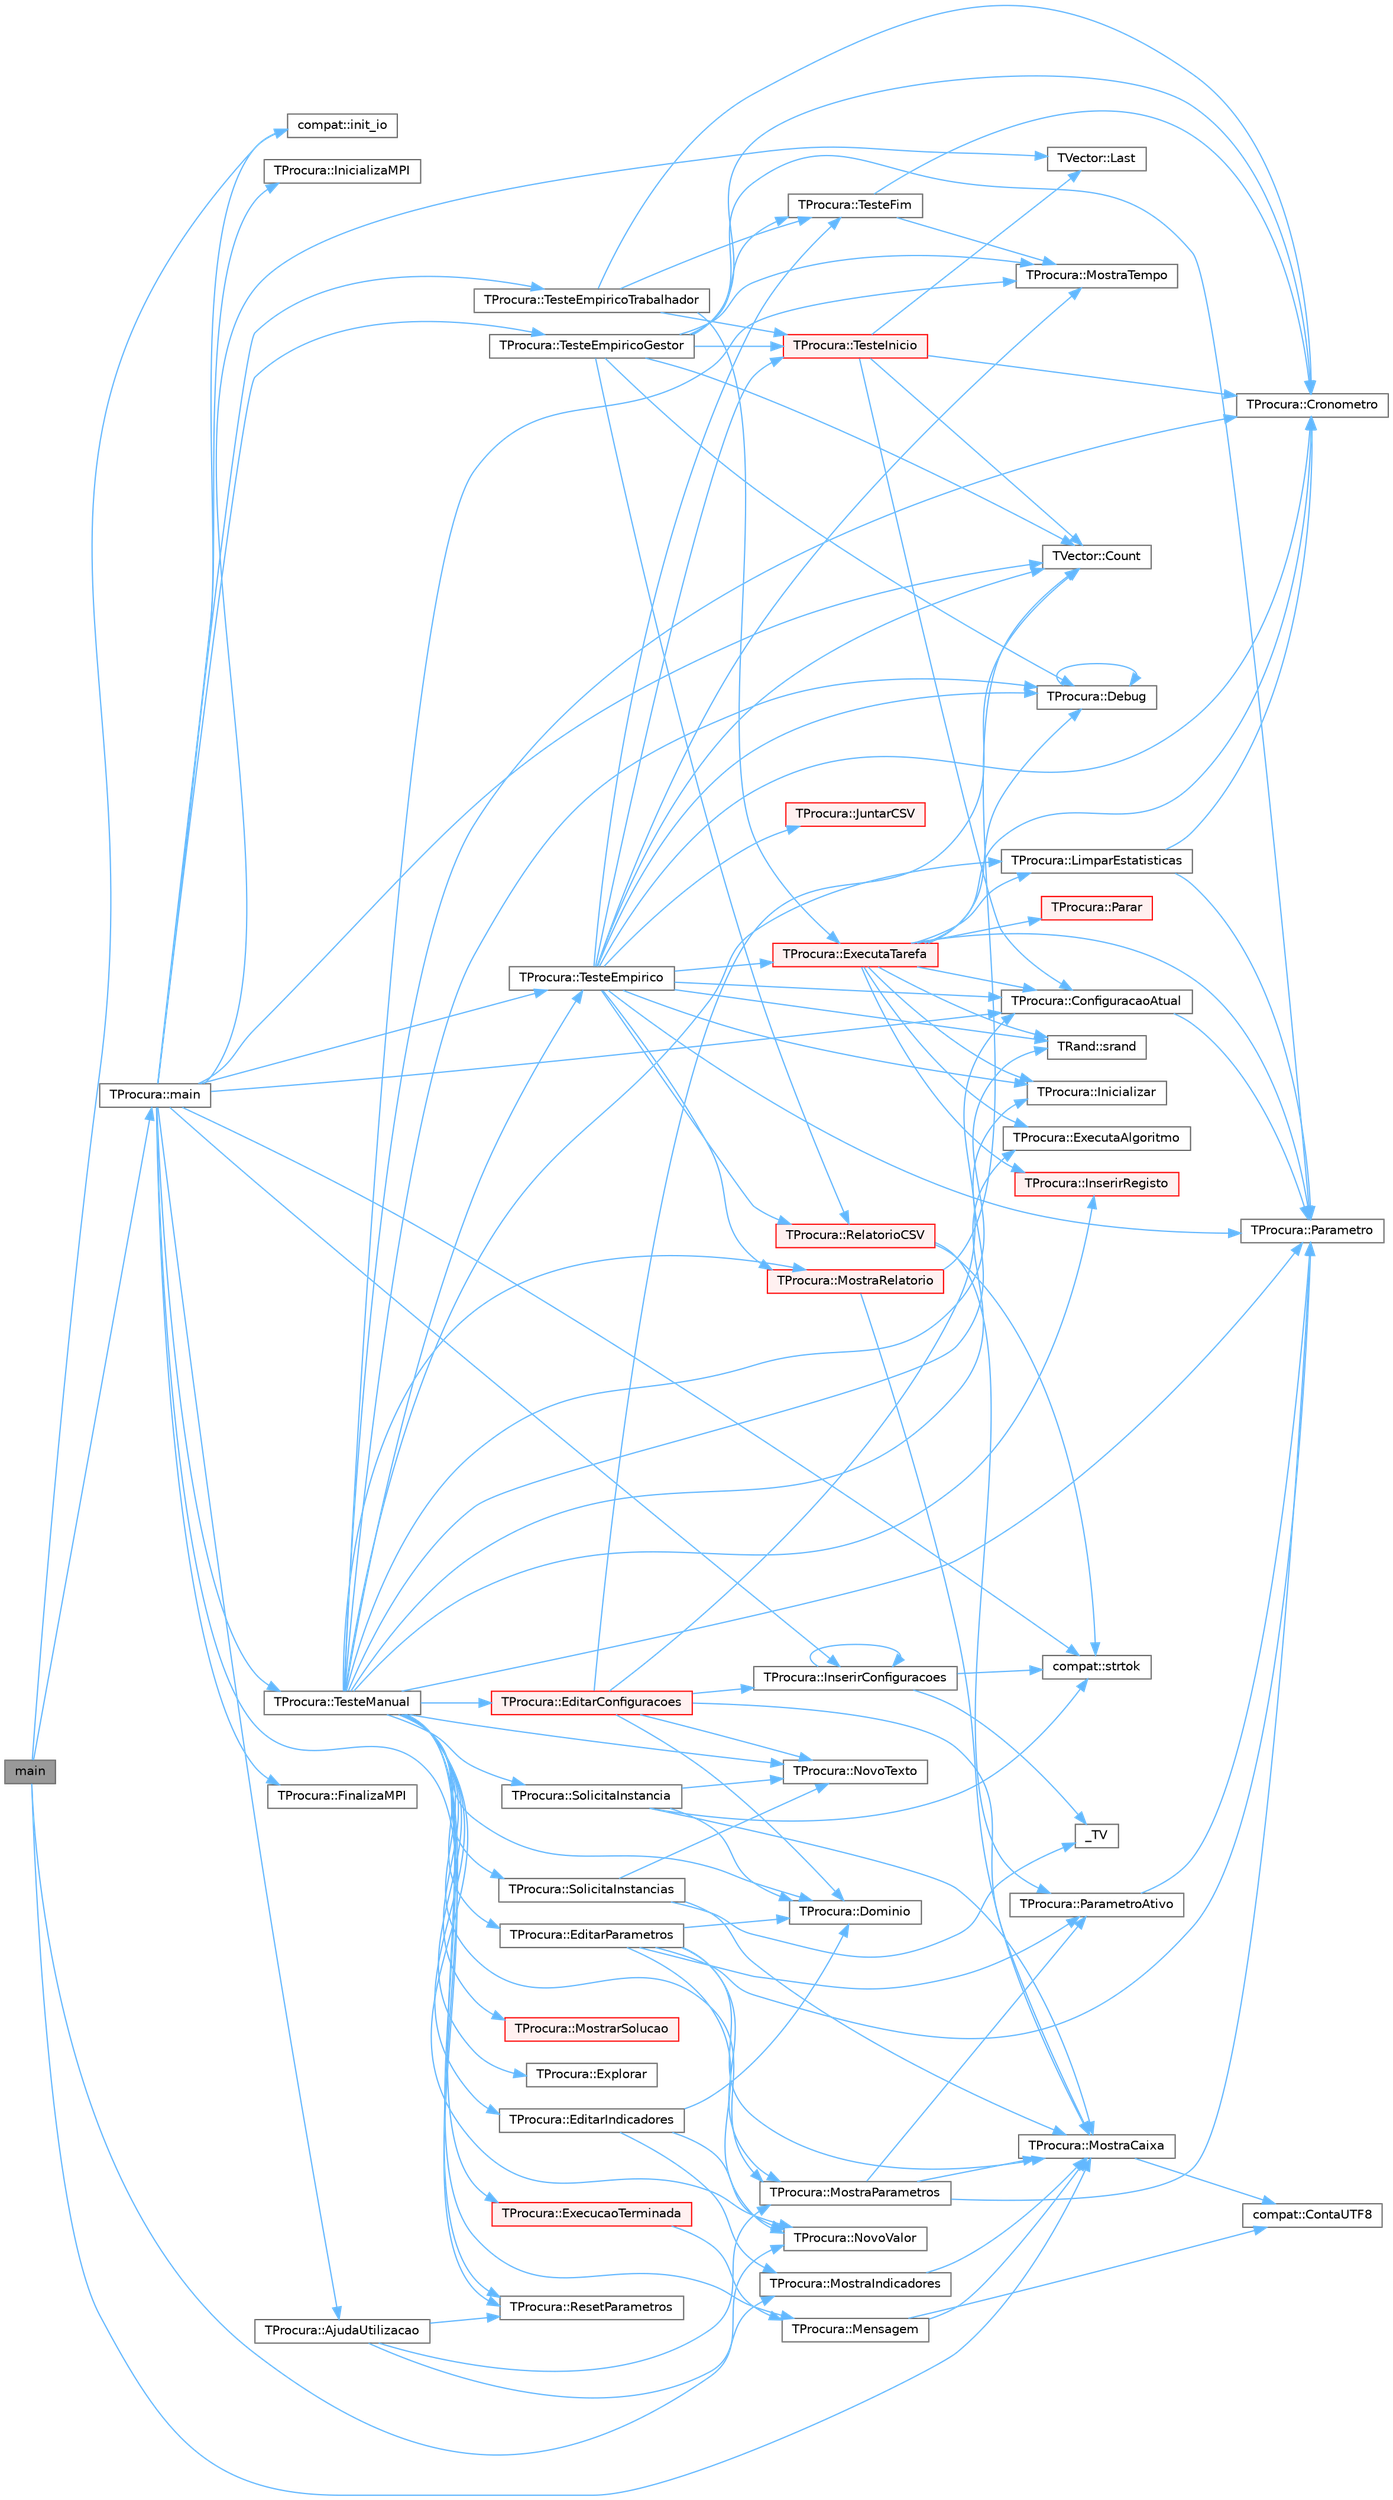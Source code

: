 digraph "main"
{
 // LATEX_PDF_SIZE
  bgcolor="transparent";
  edge [fontname=Helvetica,fontsize=10,labelfontname=Helvetica,labelfontsize=10];
  node [fontname=Helvetica,fontsize=10,shape=box,height=0.2,width=0.4];
  rankdir="LR";
  Node1 [id="Node000001",label="main",height=0.2,width=0.4,color="gray40", fillcolor="grey60", style="filled", fontcolor="black",tooltip=" "];
  Node1 -> Node2 [id="edge1_Node000001_Node000002",color="steelblue1",style="solid",tooltip=" "];
  Node2 [id="Node000002",label="compat::init_io",height=0.2,width=0.4,color="grey40", fillcolor="white", style="filled",URL="$namespacecompat.html#a4458d9a13083e2a6ae1b6c659c4043cc",tooltip=" "];
  Node1 -> Node3 [id="edge2_Node000001_Node000003",color="steelblue1",style="solid",tooltip=" "];
  Node3 [id="Node000003",label="TProcura::main",height=0.2,width=0.4,color="grey40", fillcolor="white", style="filled",URL="$classTProcura.html#aad1499e49cf6757569aeabd9c3fb2a8c",tooltip="Inicializa a interação com o utilizador."];
  Node3 -> Node4 [id="edge3_Node000003_Node000004",color="steelblue1",style="solid",tooltip=" "];
  Node4 [id="Node000004",label="TProcura::AjudaUtilizacao",height=0.2,width=0.4,color="grey40", fillcolor="white", style="filled",URL="$classTProcura.html#adc4d653fe0feb6033083adc5d19e7fb5",tooltip="Mostra ajuda de utilização do programa."];
  Node4 -> Node5 [id="edge4_Node000004_Node000005",color="steelblue1",style="solid",tooltip=" "];
  Node5 [id="Node000005",label="TProcura::MostraIndicadores",height=0.2,width=0.4,color="grey40", fillcolor="white", style="filled",URL="$classTProcura.html#a99f5cf1c59ce543a58d802a1ac907299",tooltip="Mostra os indicadores definidos."];
  Node5 -> Node6 [id="edge5_Node000005_Node000006",color="steelblue1",style="solid",tooltip=" "];
  Node6 [id="Node000006",label="TProcura::MostraCaixa",height=0.2,width=0.4,color="grey40", fillcolor="white", style="filled",URL="$classTProcura.html#a3496857ee1a91785fbb6ad45f5e9ddea",tooltip=" "];
  Node6 -> Node7 [id="edge6_Node000006_Node000007",color="steelblue1",style="solid",tooltip=" "];
  Node7 [id="Node000007",label="compat::ContaUTF8",height=0.2,width=0.4,color="grey40", fillcolor="white", style="filled",URL="$namespacecompat.html#a2cc00022a29bc0fc08165228956a10f5",tooltip=" "];
  Node4 -> Node8 [id="edge7_Node000004_Node000008",color="steelblue1",style="solid",tooltip=" "];
  Node8 [id="Node000008",label="TProcura::MostraParametros",height=0.2,width=0.4,color="grey40", fillcolor="white", style="filled",URL="$classTProcura.html#ae7fa07f03b8e5a201e35023ba7724b82",tooltip="Mostra os parâmetros atuais."];
  Node8 -> Node6 [id="edge8_Node000008_Node000006",color="steelblue1",style="solid",tooltip=" "];
  Node8 -> Node9 [id="edge9_Node000008_Node000009",color="steelblue1",style="solid",tooltip=" "];
  Node9 [id="Node000009",label="TProcura::Parametro",height=0.2,width=0.4,color="grey40", fillcolor="white", style="filled",URL="$classTProcura.html#a0e9e692f29af8a5d5279a8647c800437",tooltip=" "];
  Node8 -> Node10 [id="edge10_Node000008_Node000010",color="steelblue1",style="solid",tooltip=" "];
  Node10 [id="Node000010",label="TProcura::ParametroAtivo",height=0.2,width=0.4,color="grey40", fillcolor="white", style="filled",URL="$classTProcura.html#a816897a3f52c463e9ba30df3fd41dd6e",tooltip=" "];
  Node10 -> Node9 [id="edge11_Node000010_Node000009",color="steelblue1",style="solid",tooltip=" "];
  Node4 -> Node11 [id="edge12_Node000004_Node000011",color="steelblue1",style="solid",tooltip=" "];
  Node11 [id="Node000011",label="TProcura::ResetParametros",height=0.2,width=0.4,color="grey40", fillcolor="white", style="filled",URL="$classTProcura.html#a6b870a79b10bf2523bdb37c4b06bb871",tooltip="Inicializa os parametros, indicadores e instâncias."];
  Node3 -> Node12 [id="edge13_Node000003_Node000012",color="steelblue1",style="solid",tooltip=" "];
  Node12 [id="Node000012",label="TProcura::ConfiguracaoAtual",height=0.2,width=0.4,color="grey40", fillcolor="white", style="filled",URL="$classTProcura.html#ac1d9f06b12765a02290050af15463186",tooltip="Grava ou lê a configuração atual."];
  Node12 -> Node9 [id="edge14_Node000012_Node000009",color="steelblue1",style="solid",tooltip=" "];
  Node3 -> Node13 [id="edge15_Node000003_Node000013",color="steelblue1",style="solid",tooltip=" "];
  Node13 [id="Node000013",label="TVector::Count",height=0.2,width=0.4,color="grey40", fillcolor="white", style="filled",URL="$classTVector.html#ac3c744d84543ca6e32859eb7dfccfeef",tooltip=" "];
  Node3 -> Node14 [id="edge16_Node000003_Node000014",color="steelblue1",style="solid",tooltip=" "];
  Node14 [id="Node000014",label="TProcura::FinalizaMPI",height=0.2,width=0.4,color="grey40", fillcolor="white", style="filled",URL="$classTProcura.html#a5f946d1f7a89ca3c50fbb80477966607",tooltip="Finaliza o ambiente MPI, se aplicável."];
  Node3 -> Node15 [id="edge17_Node000003_Node000015",color="steelblue1",style="solid",tooltip=" "];
  Node15 [id="Node000015",label="TProcura::InicializaMPI",height=0.2,width=0.4,color="grey40", fillcolor="white", style="filled",URL="$classTProcura.html#a99028e43382ddefb3660942deb95608d",tooltip="Inicializa o ambiente MPI, se aplicável."];
  Node3 -> Node2 [id="edge18_Node000003_Node000002",color="steelblue1",style="solid",tooltip=" "];
  Node3 -> Node16 [id="edge19_Node000003_Node000016",color="steelblue1",style="solid",tooltip=" "];
  Node16 [id="Node000016",label="TProcura::InserirConfiguracoes",height=0.2,width=0.4,color="grey40", fillcolor="white", style="filled",URL="$classTProcura.html#a662c7ff8ba62bb5745a7ee0ec92eea13",tooltip="Insere configurações a partir de uma string."];
  Node16 -> Node17 [id="edge20_Node000016_Node000017",color="steelblue1",style="solid",tooltip=" "];
  Node17 [id="Node000017",label="_TV",height=0.2,width=0.4,color="grey40", fillcolor="white", style="filled",URL="$TVector_8h.html#a442726d787e600d83bb1f358840dcb3a",tooltip=" "];
  Node16 -> Node16 [id="edge21_Node000016_Node000016",color="steelblue1",style="solid",tooltip=" "];
  Node16 -> Node18 [id="edge22_Node000016_Node000018",color="steelblue1",style="solid",tooltip=" "];
  Node18 [id="Node000018",label="compat::strtok",height=0.2,width=0.4,color="grey40", fillcolor="white", style="filled",URL="$namespacecompat.html#a342aea1a38c4383aedcc7fea5e68048a",tooltip=" "];
  Node3 -> Node19 [id="edge23_Node000003_Node000019",color="steelblue1",style="solid",tooltip=" "];
  Node19 [id="Node000019",label="TVector::Last",height=0.2,width=0.4,color="grey40", fillcolor="white", style="filled",URL="$classTVector.html#aa304d639c79ef2842f9951846c6292e3",tooltip=" "];
  Node3 -> Node11 [id="edge24_Node000003_Node000011",color="steelblue1",style="solid",tooltip=" "];
  Node3 -> Node18 [id="edge25_Node000003_Node000018",color="steelblue1",style="solid",tooltip=" "];
  Node3 -> Node20 [id="edge26_Node000003_Node000020",color="steelblue1",style="solid",tooltip=" "];
  Node20 [id="Node000020",label="TProcura::TesteEmpirico",height=0.2,width=0.4,color="grey40", fillcolor="white", style="filled",URL="$classTProcura.html#ae98922e2f7f8bb6e487af0a1e4f84336",tooltip="Executa testes empíricos, em todas as configurações guardadas, nas instâncias selecionadas."];
  Node20 -> Node12 [id="edge27_Node000020_Node000012",color="steelblue1",style="solid",tooltip=" "];
  Node20 -> Node13 [id="edge28_Node000020_Node000013",color="steelblue1",style="solid",tooltip=" "];
  Node20 -> Node21 [id="edge29_Node000020_Node000021",color="steelblue1",style="solid",tooltip=" "];
  Node21 [id="Node000021",label="TProcura::Cronometro",height=0.2,width=0.4,color="grey40", fillcolor="white", style="filled",URL="$classTProcura.html#adb09aa964fe750da7a383318cd0f48a0",tooltip="retorna o tempo em segundos desde que o cronómetro foi inicializado"];
  Node20 -> Node22 [id="edge30_Node000020_Node000022",color="steelblue1",style="solid",tooltip=" "];
  Node22 [id="Node000022",label="TProcura::Debug",height=0.2,width=0.4,color="grey40", fillcolor="white", style="filled",URL="$classTProcura.html#a0c5676c1b54ab6bdc1045b98aeafe456",tooltip="Mostra o estado no ecrã, para debug."];
  Node22 -> Node22 [id="edge31_Node000022_Node000022",color="steelblue1",style="solid",tooltip=" "];
  Node20 -> Node23 [id="edge32_Node000020_Node000023",color="steelblue1",style="solid",tooltip=" "];
  Node23 [id="Node000023",label="TProcura::ExecutaTarefa",height=0.2,width=0.4,color="red", fillcolor="#FFF0F0", style="filled",URL="$classTProcura.html#a2c3c5fdff8277b04a219156dec0f068b",tooltip="Executa uma tarefa num teste empírico."];
  Node23 -> Node12 [id="edge33_Node000023_Node000012",color="steelblue1",style="solid",tooltip=" "];
  Node23 -> Node21 [id="edge34_Node000023_Node000021",color="steelblue1",style="solid",tooltip=" "];
  Node23 -> Node22 [id="edge35_Node000023_Node000022",color="steelblue1",style="solid",tooltip=" "];
  Node23 -> Node24 [id="edge36_Node000023_Node000024",color="steelblue1",style="solid",tooltip=" "];
  Node24 [id="Node000024",label="TProcura::ExecutaAlgoritmo",height=0.2,width=0.4,color="grey40", fillcolor="white", style="filled",URL="$classTProcura.html#a1297806db02da2a44794883a6f427965",tooltip="Executa o algoritmo com os parametros atuais."];
  Node23 -> Node25 [id="edge37_Node000023_Node000025",color="steelblue1",style="solid",tooltip=" "];
  Node25 [id="Node000025",label="TProcura::Inicializar",height=0.2,width=0.4,color="grey40", fillcolor="white", style="filled",URL="$classTProcura.html#a1af0e64ed79d99972d8d48fadf839f43",tooltip="Coloca o objecto no estado inicial da procura."];
  Node23 -> Node26 [id="edge38_Node000023_Node000026",color="steelblue1",style="solid",tooltip=" "];
  Node26 [id="Node000026",label="TProcura::InserirRegisto",height=0.2,width=0.4,color="red", fillcolor="#FFF0F0", style="filled",URL="$classTProcura.html#acd7a254a5057023a21b9909053c36f24",tooltip="Insere um novo registo de resultados."];
  Node23 -> Node30 [id="edge39_Node000023_Node000030",color="steelblue1",style="solid",tooltip=" "];
  Node30 [id="Node000030",label="TProcura::LimparEstatisticas",height=0.2,width=0.4,color="grey40", fillcolor="white", style="filled",URL="$classTProcura.html#ae82e7be02923531e7ead26b1b25cec0f",tooltip="Chapar antes da execução do algoritmo. Limpa valores estatísticos, e fixa o instante limite de tempo ..."];
  Node30 -> Node21 [id="edge40_Node000030_Node000021",color="steelblue1",style="solid",tooltip=" "];
  Node30 -> Node9 [id="edge41_Node000030_Node000009",color="steelblue1",style="solid",tooltip=" "];
  Node23 -> Node9 [id="edge42_Node000023_Node000009",color="steelblue1",style="solid",tooltip=" "];
  Node23 -> Node31 [id="edge43_Node000023_Node000031",color="steelblue1",style="solid",tooltip=" "];
  Node31 [id="Node000031",label="TProcura::Parar",height=0.2,width=0.4,color="red", fillcolor="#FFF0F0", style="filled",URL="$classTProcura.html#a7952e187e1b0ae0ca52edab157223179",tooltip="Verifica se a procura deve ser interrompida."];
  Node23 -> Node34 [id="edge44_Node000023_Node000034",color="steelblue1",style="solid",tooltip=" "];
  Node34 [id="Node000034",label="TRand::srand",height=0.2,width=0.4,color="grey40", fillcolor="white", style="filled",URL="$namespaceTRand.html#ad0b319d6f58ab6820b001b4e3d3ae245",tooltip="Inicializa a semente da geração pseudo-aleatória."];
  Node20 -> Node25 [id="edge45_Node000020_Node000025",color="steelblue1",style="solid",tooltip=" "];
  Node20 -> Node35 [id="edge46_Node000020_Node000035",color="steelblue1",style="solid",tooltip=" "];
  Node35 [id="Node000035",label="TProcura::JuntarCSV",height=0.2,width=0.4,color="red", fillcolor="#FFF0F0", style="filled",URL="$classTProcura.html#aa47aff45144b528adaecdb654c498844",tooltip="Juntar ficheiros CSV gerados por diferentes processos MPI em um único ficheiro."];
  Node20 -> Node37 [id="edge47_Node000020_Node000037",color="steelblue1",style="solid",tooltip=" "];
  Node37 [id="Node000037",label="TProcura::MostraRelatorio",height=0.2,width=0.4,color="red", fillcolor="#FFF0F0", style="filled",URL="$classTProcura.html#a8efec796677c8e25ad8bdb56a1082e2d",tooltip="Mostra um relatório dos resultados."];
  Node37 -> Node13 [id="edge48_Node000037_Node000013",color="steelblue1",style="solid",tooltip=" "];
  Node37 -> Node6 [id="edge49_Node000037_Node000006",color="steelblue1",style="solid",tooltip=" "];
  Node20 -> Node44 [id="edge50_Node000020_Node000044",color="steelblue1",style="solid",tooltip=" "];
  Node44 [id="Node000044",label="TProcura::MostraTempo",height=0.2,width=0.4,color="grey40", fillcolor="white", style="filled",URL="$classTProcura.html#a3bfb17b3b826cc2f593f950a227c3049",tooltip="Mostra tempo num formato humano."];
  Node20 -> Node9 [id="edge51_Node000020_Node000009",color="steelblue1",style="solid",tooltip=" "];
  Node20 -> Node45 [id="edge52_Node000020_Node000045",color="steelblue1",style="solid",tooltip=" "];
  Node45 [id="Node000045",label="TProcura::RelatorioCSV",height=0.2,width=0.4,color="red", fillcolor="#FFF0F0", style="filled",URL="$classTProcura.html#ab29731e4c9c1d57ccf72740d7d96ec32",tooltip="Gera um relatório CSV com os resultados."];
  Node45 -> Node10 [id="edge53_Node000045_Node000010",color="steelblue1",style="solid",tooltip=" "];
  Node45 -> Node18 [id="edge54_Node000045_Node000018",color="steelblue1",style="solid",tooltip=" "];
  Node20 -> Node34 [id="edge55_Node000020_Node000034",color="steelblue1",style="solid",tooltip=" "];
  Node20 -> Node46 [id="edge56_Node000020_Node000046",color="steelblue1",style="solid",tooltip=" "];
  Node46 [id="Node000046",label="TProcura::TesteFim",height=0.2,width=0.4,color="grey40", fillcolor="white", style="filled",URL="$classTProcura.html#aacb98ca4aa5bbc4db469bb5329e58434",tooltip=" "];
  Node46 -> Node21 [id="edge57_Node000046_Node000021",color="steelblue1",style="solid",tooltip=" "];
  Node46 -> Node44 [id="edge58_Node000046_Node000044",color="steelblue1",style="solid",tooltip=" "];
  Node20 -> Node47 [id="edge59_Node000020_Node000047",color="steelblue1",style="solid",tooltip=" "];
  Node47 [id="Node000047",label="TProcura::TesteInicio",height=0.2,width=0.4,color="red", fillcolor="#FFF0F0", style="filled",URL="$classTProcura.html#a577697338460038138738e87157166af",tooltip="arranque de teste, auxiliar aos Testes Empíricos"];
  Node47 -> Node12 [id="edge60_Node000047_Node000012",color="steelblue1",style="solid",tooltip=" "];
  Node47 -> Node13 [id="edge61_Node000047_Node000013",color="steelblue1",style="solid",tooltip=" "];
  Node47 -> Node21 [id="edge62_Node000047_Node000021",color="steelblue1",style="solid",tooltip=" "];
  Node47 -> Node19 [id="edge63_Node000047_Node000019",color="steelblue1",style="solid",tooltip=" "];
  Node3 -> Node51 [id="edge64_Node000003_Node000051",color="steelblue1",style="solid",tooltip=" "];
  Node51 [id="Node000051",label="TProcura::TesteEmpiricoGestor",height=0.2,width=0.4,color="grey40", fillcolor="white", style="filled",URL="$classTProcura.html#afd7217164b5ffce15f1949138f469fdb",tooltip="Teste empírico com modo mestre-escravo (este é o mestre)"];
  Node51 -> Node13 [id="edge65_Node000051_Node000013",color="steelblue1",style="solid",tooltip=" "];
  Node51 -> Node21 [id="edge66_Node000051_Node000021",color="steelblue1",style="solid",tooltip=" "];
  Node51 -> Node22 [id="edge67_Node000051_Node000022",color="steelblue1",style="solid",tooltip=" "];
  Node51 -> Node44 [id="edge68_Node000051_Node000044",color="steelblue1",style="solid",tooltip=" "];
  Node51 -> Node9 [id="edge69_Node000051_Node000009",color="steelblue1",style="solid",tooltip=" "];
  Node51 -> Node45 [id="edge70_Node000051_Node000045",color="steelblue1",style="solid",tooltip=" "];
  Node51 -> Node46 [id="edge71_Node000051_Node000046",color="steelblue1",style="solid",tooltip=" "];
  Node51 -> Node47 [id="edge72_Node000051_Node000047",color="steelblue1",style="solid",tooltip=" "];
  Node3 -> Node52 [id="edge73_Node000003_Node000052",color="steelblue1",style="solid",tooltip=" "];
  Node52 [id="Node000052",label="TProcura::TesteEmpiricoTrabalhador",height=0.2,width=0.4,color="grey40", fillcolor="white", style="filled",URL="$classTProcura.html#a1b444fbb9aa1d6bf3df277df3f289587",tooltip="Teste empírico com modo mestre-escravo (este é o escravo)"];
  Node52 -> Node21 [id="edge74_Node000052_Node000021",color="steelblue1",style="solid",tooltip=" "];
  Node52 -> Node23 [id="edge75_Node000052_Node000023",color="steelblue1",style="solid",tooltip=" "];
  Node52 -> Node46 [id="edge76_Node000052_Node000046",color="steelblue1",style="solid",tooltip=" "];
  Node52 -> Node47 [id="edge77_Node000052_Node000047",color="steelblue1",style="solid",tooltip=" "];
  Node3 -> Node53 [id="edge78_Node000003_Node000053",color="steelblue1",style="solid",tooltip=" "];
  Node53 [id="Node000053",label="TProcura::TesteManual",height=0.2,width=0.4,color="grey40", fillcolor="white", style="filled",URL="$classTProcura.html#a5fdf4e8f76e59eb83fbc274fa61e34af",tooltip="Inicializa a interação com o utilizador."];
  Node53 -> Node21 [id="edge79_Node000053_Node000021",color="steelblue1",style="solid",tooltip=" "];
  Node53 -> Node22 [id="edge80_Node000053_Node000022",color="steelblue1",style="solid",tooltip=" "];
  Node53 -> Node54 [id="edge81_Node000053_Node000054",color="steelblue1",style="solid",tooltip=" "];
  Node54 [id="Node000054",label="TProcura::Dominio",height=0.2,width=0.4,color="grey40", fillcolor="white", style="filled",URL="$classTProcura.html#a12cd67e1b86ed4d6a6c47c652c0cd9bf",tooltip="Limita o domínio de um parâmetro inteiro."];
  Node53 -> Node55 [id="edge82_Node000053_Node000055",color="steelblue1",style="solid",tooltip=" "];
  Node55 [id="Node000055",label="TProcura::EditarConfiguracoes",height=0.2,width=0.4,color="red", fillcolor="#FFF0F0", style="filled",URL="$classTProcura.html#ae559b54c7ff363280df914fec988794f",tooltip="Permite ao utilizador editar as configurações."];
  Node55 -> Node12 [id="edge83_Node000055_Node000012",color="steelblue1",style="solid",tooltip=" "];
  Node55 -> Node13 [id="edge84_Node000055_Node000013",color="steelblue1",style="solid",tooltip=" "];
  Node55 -> Node54 [id="edge85_Node000055_Node000054",color="steelblue1",style="solid",tooltip=" "];
  Node55 -> Node16 [id="edge86_Node000055_Node000016",color="steelblue1",style="solid",tooltip=" "];
  Node55 -> Node6 [id="edge87_Node000055_Node000006",color="steelblue1",style="solid",tooltip=" "];
  Node55 -> Node58 [id="edge88_Node000055_Node000058",color="steelblue1",style="solid",tooltip=" "];
  Node58 [id="Node000058",label="TProcura::NovoTexto",height=0.2,width=0.4,color="grey40", fillcolor="white", style="filled",URL="$classTProcura.html#a17fa21564876d313f79b4376ce7366a1",tooltip=" "];
  Node53 -> Node59 [id="edge89_Node000053_Node000059",color="steelblue1",style="solid",tooltip=" "];
  Node59 [id="Node000059",label="TProcura::EditarIndicadores",height=0.2,width=0.4,color="grey40", fillcolor="white", style="filled",URL="$classTProcura.html#a8f5d1ccb82a33db762fbb8400eeacf39",tooltip="Permite ao utilizador editar os indicadores a utilizar."];
  Node59 -> Node54 [id="edge90_Node000059_Node000054",color="steelblue1",style="solid",tooltip=" "];
  Node59 -> Node5 [id="edge91_Node000059_Node000005",color="steelblue1",style="solid",tooltip=" "];
  Node59 -> Node60 [id="edge92_Node000059_Node000060",color="steelblue1",style="solid",tooltip=" "];
  Node60 [id="Node000060",label="TProcura::NovoValor",height=0.2,width=0.4,color="grey40", fillcolor="white", style="filled",URL="$classTProcura.html#a9918a19f3cead7c9c6bd28f19ff31b0e",tooltip=" "];
  Node53 -> Node61 [id="edge93_Node000053_Node000061",color="steelblue1",style="solid",tooltip=" "];
  Node61 [id="Node000061",label="TProcura::EditarParametros",height=0.2,width=0.4,color="grey40", fillcolor="white", style="filled",URL="$classTProcura.html#ab044dca559e3c04e5cec68647af2c7c4",tooltip="Permite ao utilizador editar os parâmetros."];
  Node61 -> Node54 [id="edge94_Node000061_Node000054",color="steelblue1",style="solid",tooltip=" "];
  Node61 -> Node6 [id="edge95_Node000061_Node000006",color="steelblue1",style="solid",tooltip=" "];
  Node61 -> Node8 [id="edge96_Node000061_Node000008",color="steelblue1",style="solid",tooltip=" "];
  Node61 -> Node60 [id="edge97_Node000061_Node000060",color="steelblue1",style="solid",tooltip=" "];
  Node61 -> Node9 [id="edge98_Node000061_Node000009",color="steelblue1",style="solid",tooltip=" "];
  Node61 -> Node10 [id="edge99_Node000061_Node000010",color="steelblue1",style="solid",tooltip=" "];
  Node53 -> Node62 [id="edge100_Node000053_Node000062",color="steelblue1",style="solid",tooltip=" "];
  Node62 [id="Node000062",label="TProcura::ExecucaoTerminada",height=0.2,width=0.4,color="red", fillcolor="#FFF0F0", style="filled",URL="$classTProcura.html#a86985c8dc9a0e0bd375a4148f6ea6de7",tooltip="Chamar após a execução do algoritmo. Grava o tempo consumido."];
  Node62 -> Node63 [id="edge101_Node000062_Node000063",color="steelblue1",style="solid",tooltip=" "];
  Node63 [id="Node000063",label="TProcura::Mensagem",height=0.2,width=0.4,color="grey40", fillcolor="white", style="filled",URL="$classTProcura.html#a8367fcda807ebad51f2475eba9adf3a3",tooltip=" "];
  Node63 -> Node7 [id="edge102_Node000063_Node000007",color="steelblue1",style="solid",tooltip=" "];
  Node63 -> Node6 [id="edge103_Node000063_Node000006",color="steelblue1",style="solid",tooltip=" "];
  Node53 -> Node24 [id="edge104_Node000053_Node000024",color="steelblue1",style="solid",tooltip=" "];
  Node53 -> Node64 [id="edge105_Node000053_Node000064",color="steelblue1",style="solid",tooltip=" "];
  Node64 [id="Node000064",label="TProcura::Explorar",height=0.2,width=0.4,color="grey40", fillcolor="white", style="filled",URL="$classTProcura.html#abd93e2ba1f58d3ee7bef74845cee99fb",tooltip="definir para explorar manualmente os dados (não definido em TProcura, apenas em TProcuraConstrutiva)"];
  Node53 -> Node25 [id="edge106_Node000053_Node000025",color="steelblue1",style="solid",tooltip=" "];
  Node53 -> Node26 [id="edge107_Node000053_Node000026",color="steelblue1",style="solid",tooltip=" "];
  Node53 -> Node30 [id="edge108_Node000053_Node000030",color="steelblue1",style="solid",tooltip=" "];
  Node53 -> Node63 [id="edge109_Node000053_Node000063",color="steelblue1",style="solid",tooltip=" "];
  Node53 -> Node8 [id="edge110_Node000053_Node000008",color="steelblue1",style="solid",tooltip=" "];
  Node53 -> Node37 [id="edge111_Node000053_Node000037",color="steelblue1",style="solid",tooltip=" "];
  Node53 -> Node65 [id="edge112_Node000053_Node000065",color="steelblue1",style="solid",tooltip=" "];
  Node65 [id="Node000065",label="TProcura::MostrarSolucao",height=0.2,width=0.4,color="red", fillcolor="#FFF0F0", style="filled",URL="$classTProcura.html#a014a294d094430b113ffb36e64a74d97",tooltip="definir para visualizar a solução"];
  Node53 -> Node44 [id="edge113_Node000053_Node000044",color="steelblue1",style="solid",tooltip=" "];
  Node53 -> Node58 [id="edge114_Node000053_Node000058",color="steelblue1",style="solid",tooltip=" "];
  Node53 -> Node60 [id="edge115_Node000053_Node000060",color="steelblue1",style="solid",tooltip=" "];
  Node53 -> Node9 [id="edge116_Node000053_Node000009",color="steelblue1",style="solid",tooltip=" "];
  Node53 -> Node11 [id="edge117_Node000053_Node000011",color="steelblue1",style="solid",tooltip=" "];
  Node53 -> Node66 [id="edge118_Node000053_Node000066",color="steelblue1",style="solid",tooltip=" "];
  Node66 [id="Node000066",label="TProcura::SolicitaInstancia",height=0.2,width=0.4,color="grey40", fillcolor="white", style="filled",URL="$classTProcura.html#ae9f0b921a171a110e6a6fcc209332635",tooltip="Solicita ao utilizador o ID da instância a utilizar, permitindo alterar também o prefixo do ficheiro."];
  Node66 -> Node54 [id="edge119_Node000066_Node000054",color="steelblue1",style="solid",tooltip=" "];
  Node66 -> Node6 [id="edge120_Node000066_Node000006",color="steelblue1",style="solid",tooltip=" "];
  Node66 -> Node58 [id="edge121_Node000066_Node000058",color="steelblue1",style="solid",tooltip=" "];
  Node66 -> Node18 [id="edge122_Node000066_Node000018",color="steelblue1",style="solid",tooltip=" "];
  Node53 -> Node67 [id="edge123_Node000053_Node000067",color="steelblue1",style="solid",tooltip=" "];
  Node67 [id="Node000067",label="TProcura::SolicitaInstancias",height=0.2,width=0.4,color="grey40", fillcolor="white", style="filled",URL="$classTProcura.html#a6941386b767d6f0723c6eb9d27241d69",tooltip="Solicita ao utilizador uma lista de instâncias."];
  Node67 -> Node17 [id="edge124_Node000067_Node000017",color="steelblue1",style="solid",tooltip=" "];
  Node67 -> Node6 [id="edge125_Node000067_Node000006",color="steelblue1",style="solid",tooltip=" "];
  Node67 -> Node58 [id="edge126_Node000067_Node000058",color="steelblue1",style="solid",tooltip=" "];
  Node53 -> Node34 [id="edge127_Node000053_Node000034",color="steelblue1",style="solid",tooltip=" "];
  Node53 -> Node20 [id="edge128_Node000053_Node000020",color="steelblue1",style="solid",tooltip=" "];
  Node1 -> Node6 [id="edge129_Node000001_Node000006",color="steelblue1",style="solid",tooltip=" "];
  Node1 -> Node60 [id="edge130_Node000001_Node000060",color="steelblue1",style="solid",tooltip=" "];
}
